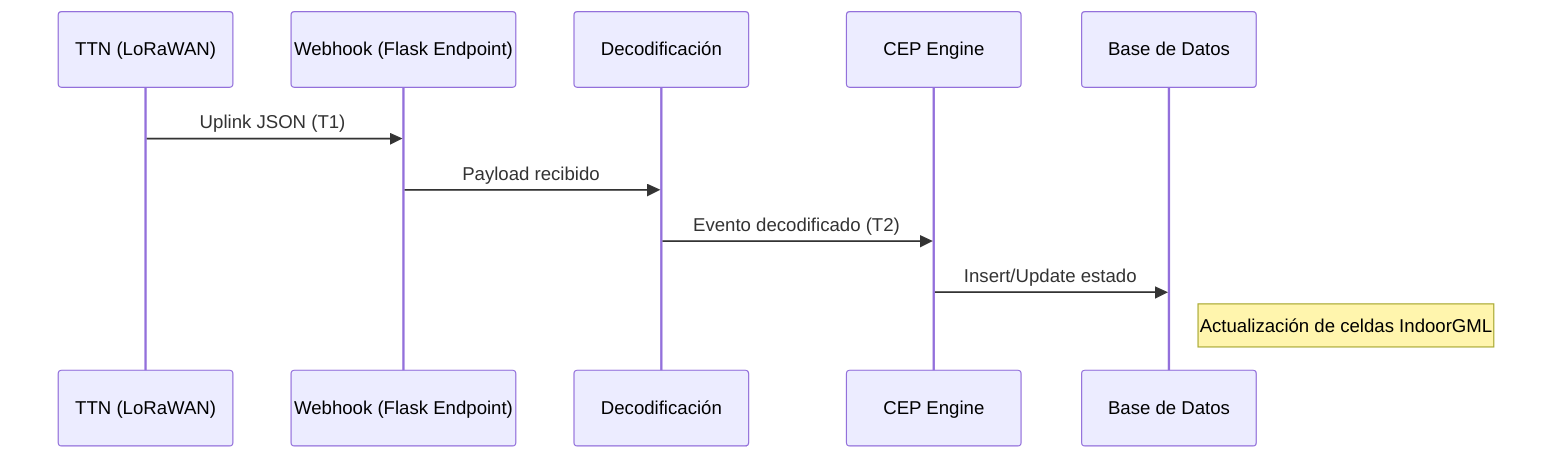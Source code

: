 sequenceDiagram
    participant TTN as TTN (LoRaWAN)
    participant WH as Webhook (Flask Endpoint)
    participant DEC as Decodificación
    participant CEP as CEP Engine
    participant DB as Base de Datos

    TTN->>WH: Uplink JSON (T1)
    WH->>DEC: Payload recibido
    DEC->>CEP: Evento decodificado (T2)
    CEP->>DB: Insert/Update estado
    note right of DB: Actualización de celdas IndoorGML
